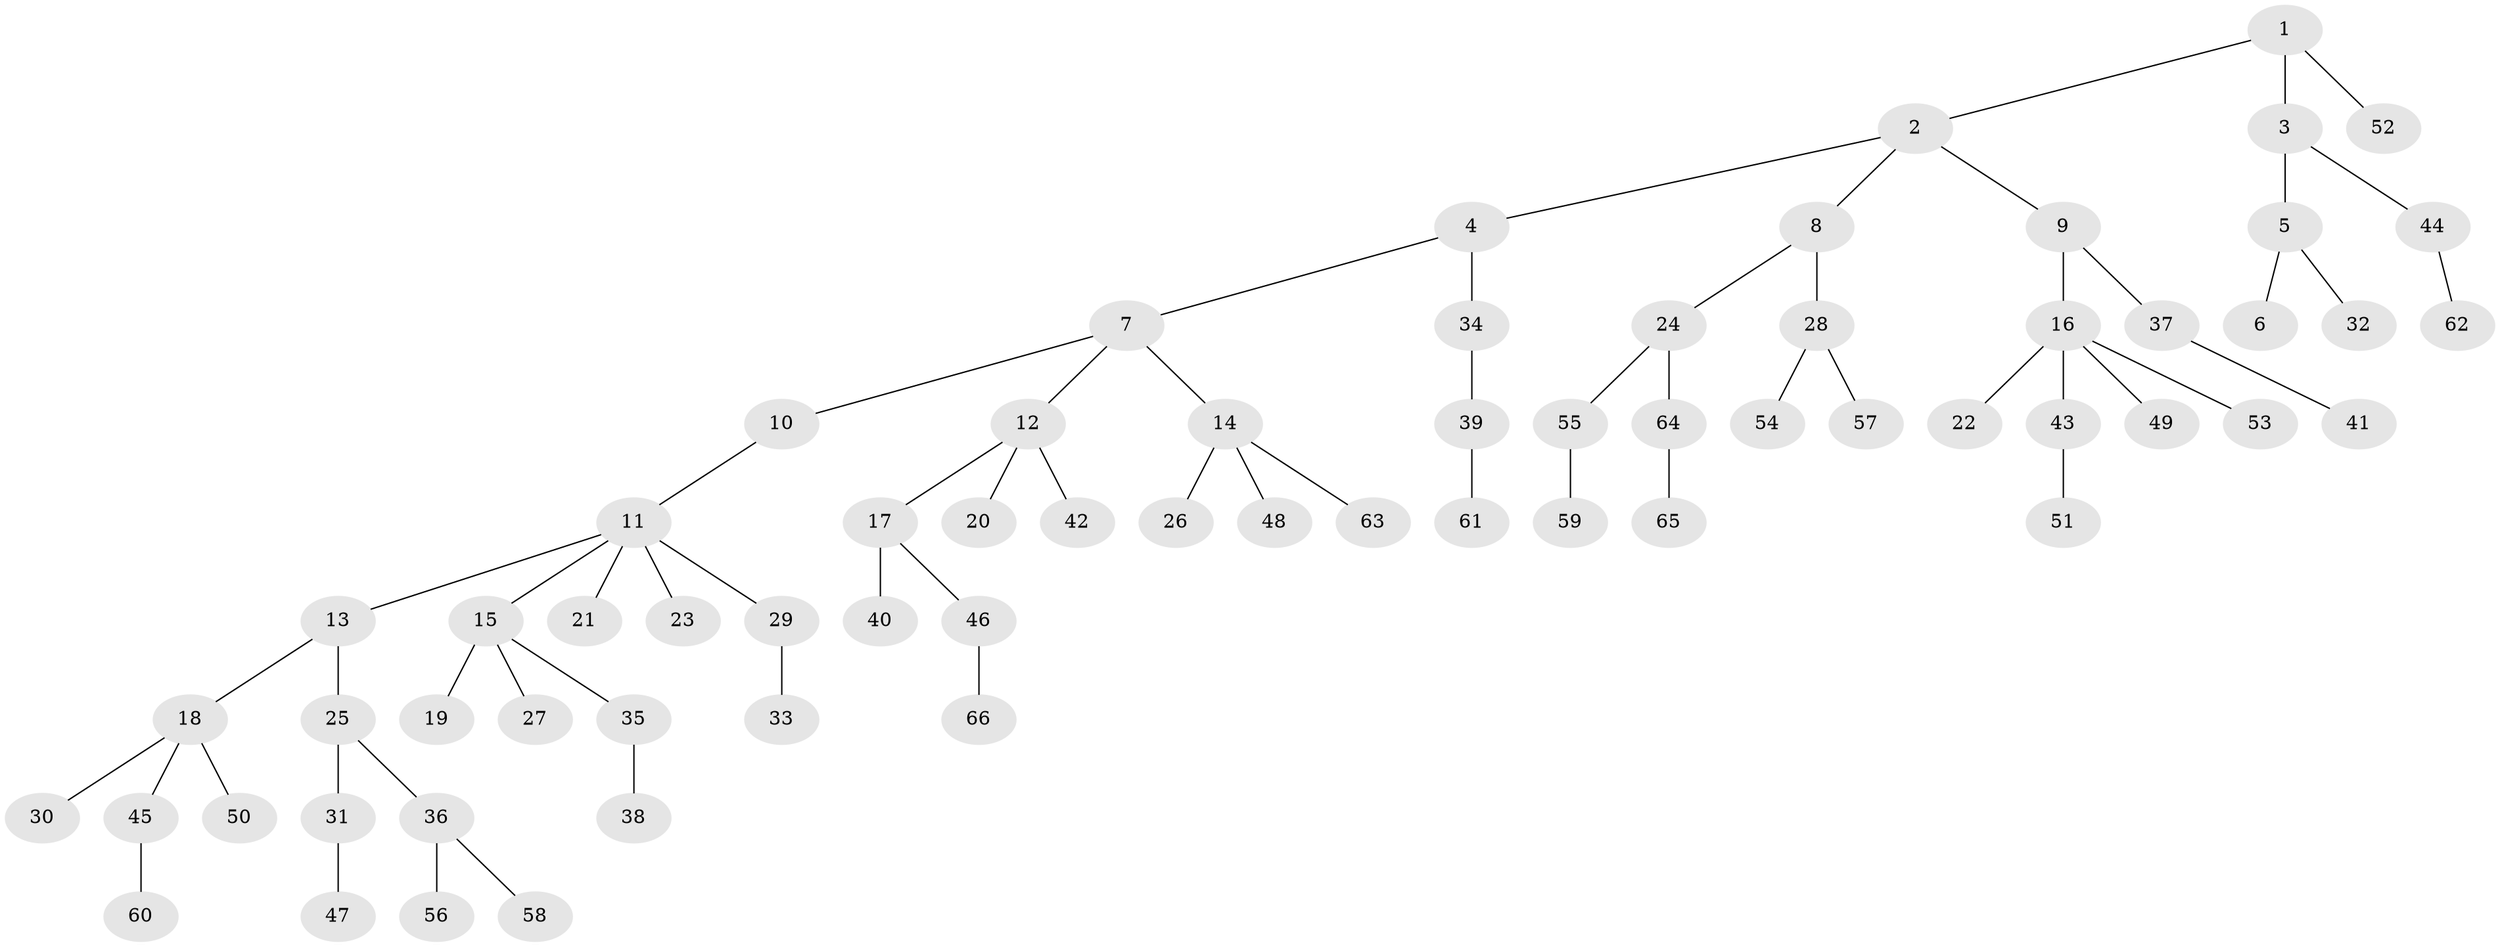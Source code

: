 // coarse degree distribution, {2: 0.1111111111111111, 5: 0.044444444444444446, 3: 0.2, 4: 0.044444444444444446, 7: 0.022222222222222223, 1: 0.5777777777777777}
// Generated by graph-tools (version 1.1) at 2025/24/03/03/25 07:24:07]
// undirected, 66 vertices, 65 edges
graph export_dot {
graph [start="1"]
  node [color=gray90,style=filled];
  1;
  2;
  3;
  4;
  5;
  6;
  7;
  8;
  9;
  10;
  11;
  12;
  13;
  14;
  15;
  16;
  17;
  18;
  19;
  20;
  21;
  22;
  23;
  24;
  25;
  26;
  27;
  28;
  29;
  30;
  31;
  32;
  33;
  34;
  35;
  36;
  37;
  38;
  39;
  40;
  41;
  42;
  43;
  44;
  45;
  46;
  47;
  48;
  49;
  50;
  51;
  52;
  53;
  54;
  55;
  56;
  57;
  58;
  59;
  60;
  61;
  62;
  63;
  64;
  65;
  66;
  1 -- 2;
  1 -- 3;
  1 -- 52;
  2 -- 4;
  2 -- 8;
  2 -- 9;
  3 -- 5;
  3 -- 44;
  4 -- 7;
  4 -- 34;
  5 -- 6;
  5 -- 32;
  7 -- 10;
  7 -- 12;
  7 -- 14;
  8 -- 24;
  8 -- 28;
  9 -- 16;
  9 -- 37;
  10 -- 11;
  11 -- 13;
  11 -- 15;
  11 -- 21;
  11 -- 23;
  11 -- 29;
  12 -- 17;
  12 -- 20;
  12 -- 42;
  13 -- 18;
  13 -- 25;
  14 -- 26;
  14 -- 48;
  14 -- 63;
  15 -- 19;
  15 -- 27;
  15 -- 35;
  16 -- 22;
  16 -- 43;
  16 -- 49;
  16 -- 53;
  17 -- 40;
  17 -- 46;
  18 -- 30;
  18 -- 45;
  18 -- 50;
  24 -- 55;
  24 -- 64;
  25 -- 31;
  25 -- 36;
  28 -- 54;
  28 -- 57;
  29 -- 33;
  31 -- 47;
  34 -- 39;
  35 -- 38;
  36 -- 56;
  36 -- 58;
  37 -- 41;
  39 -- 61;
  43 -- 51;
  44 -- 62;
  45 -- 60;
  46 -- 66;
  55 -- 59;
  64 -- 65;
}
